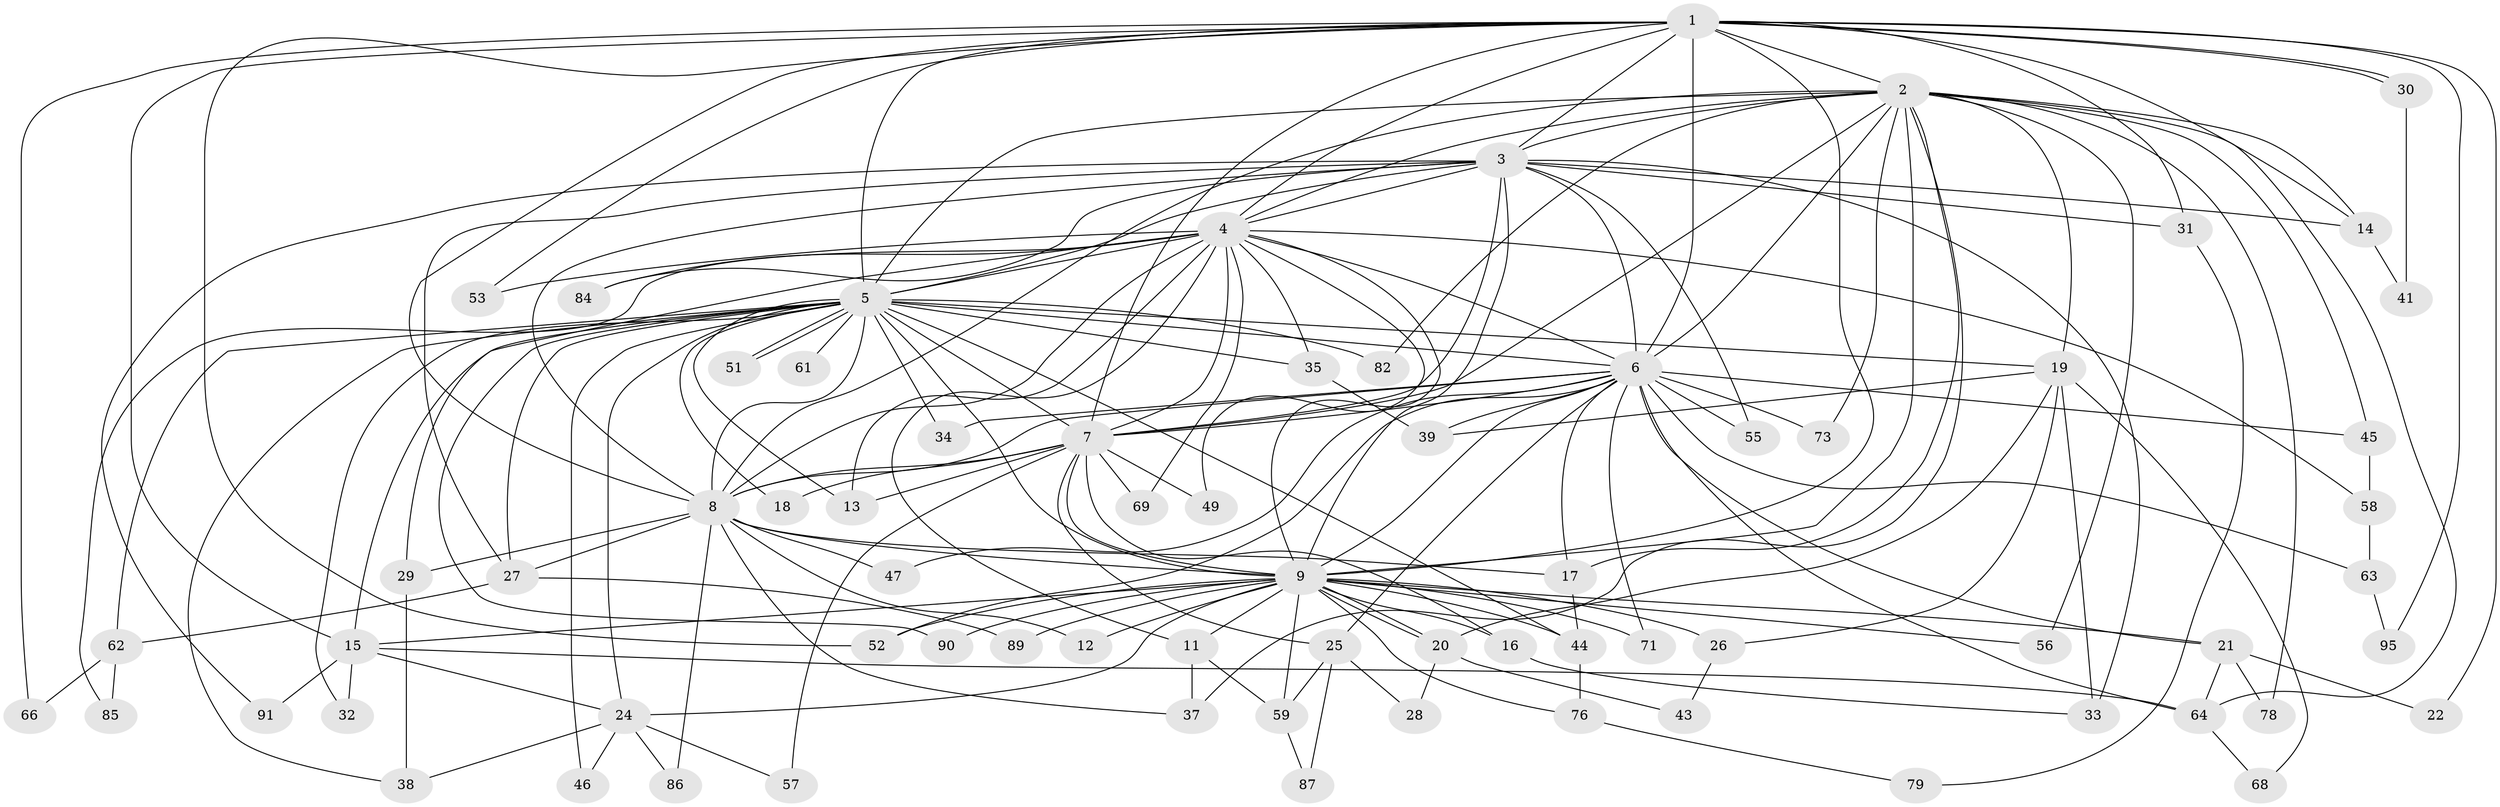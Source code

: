// original degree distribution, {20: 0.021052631578947368, 17: 0.021052631578947368, 21: 0.010526315789473684, 29: 0.010526315789473684, 24: 0.021052631578947368, 16: 0.010526315789473684, 11: 0.010526315789473684, 4: 0.06315789473684211, 2: 0.5578947368421052, 3: 0.18947368421052632, 7: 0.031578947368421054, 5: 0.042105263157894736, 6: 0.010526315789473684}
// Generated by graph-tools (version 1.1) at 2025/10/02/27/25 16:10:59]
// undirected, 72 vertices, 177 edges
graph export_dot {
graph [start="1"]
  node [color=gray90,style=filled];
  1 [super="+60"];
  2 [super="+92"];
  3 [super="+72"];
  4 [super="+42"];
  5 [super="+36"];
  6 [super="+50"];
  7 [super="+23"];
  8 [super="+75"];
  9 [super="+10"];
  11 [super="+93"];
  12;
  13 [super="+54"];
  14;
  15 [super="+65"];
  16;
  17;
  18;
  19;
  20 [super="+80"];
  21 [super="+88"];
  22;
  24 [super="+81"];
  25;
  26;
  27 [super="+40"];
  28;
  29;
  30;
  31;
  32;
  33 [super="+48"];
  34;
  35;
  37;
  38 [super="+77"];
  39 [super="+83"];
  41;
  43;
  44 [super="+74"];
  45;
  46;
  47;
  49;
  51;
  52 [super="+67"];
  53;
  55;
  56;
  57;
  58;
  59 [super="+94"];
  61;
  62;
  63;
  64 [super="+70"];
  66;
  68;
  69;
  71;
  73;
  76;
  78;
  79;
  82;
  84;
  85;
  86;
  87;
  89;
  90;
  91;
  95;
  1 -- 2;
  1 -- 3;
  1 -- 4;
  1 -- 5;
  1 -- 6 [weight=2];
  1 -- 7;
  1 -- 8;
  1 -- 9 [weight=2];
  1 -- 15;
  1 -- 22;
  1 -- 30;
  1 -- 30;
  1 -- 31;
  1 -- 52;
  1 -- 53;
  1 -- 66;
  1 -- 95;
  1 -- 14;
  2 -- 3;
  2 -- 4;
  2 -- 5 [weight=2];
  2 -- 6;
  2 -- 7;
  2 -- 8;
  2 -- 9 [weight=2];
  2 -- 14;
  2 -- 17;
  2 -- 19;
  2 -- 37;
  2 -- 45;
  2 -- 56;
  2 -- 64;
  2 -- 73;
  2 -- 78;
  2 -- 82;
  3 -- 4;
  3 -- 5;
  3 -- 6;
  3 -- 7;
  3 -- 8;
  3 -- 9 [weight=2];
  3 -- 14;
  3 -- 27 [weight=2];
  3 -- 31;
  3 -- 55;
  3 -- 84;
  3 -- 91;
  3 -- 33;
  4 -- 5;
  4 -- 6 [weight=2];
  4 -- 7 [weight=2];
  4 -- 8;
  4 -- 9 [weight=2];
  4 -- 11;
  4 -- 13;
  4 -- 29;
  4 -- 35;
  4 -- 49;
  4 -- 53;
  4 -- 58;
  4 -- 69;
  4 -- 84;
  4 -- 85;
  5 -- 6;
  5 -- 7 [weight=2];
  5 -- 8;
  5 -- 9 [weight=2];
  5 -- 15;
  5 -- 18;
  5 -- 19;
  5 -- 24;
  5 -- 32;
  5 -- 34;
  5 -- 35;
  5 -- 38;
  5 -- 46;
  5 -- 51;
  5 -- 51;
  5 -- 61 [weight=2];
  5 -- 62;
  5 -- 82;
  5 -- 90;
  5 -- 27;
  5 -- 13;
  5 -- 44;
  6 -- 7;
  6 -- 8;
  6 -- 9 [weight=2];
  6 -- 17;
  6 -- 21;
  6 -- 25;
  6 -- 34;
  6 -- 39;
  6 -- 45;
  6 -- 47;
  6 -- 55;
  6 -- 63;
  6 -- 71;
  6 -- 73;
  6 -- 52;
  6 -- 64;
  7 -- 8;
  7 -- 9 [weight=2];
  7 -- 13;
  7 -- 16;
  7 -- 18;
  7 -- 25;
  7 -- 49;
  7 -- 57;
  7 -- 69;
  8 -- 9 [weight=2];
  8 -- 12;
  8 -- 27;
  8 -- 29;
  8 -- 37;
  8 -- 47;
  8 -- 86;
  8 -- 17;
  9 -- 11;
  9 -- 12;
  9 -- 16;
  9 -- 20;
  9 -- 20;
  9 -- 21;
  9 -- 26;
  9 -- 44;
  9 -- 52;
  9 -- 59;
  9 -- 71;
  9 -- 76;
  9 -- 89;
  9 -- 56;
  9 -- 90;
  9 -- 15;
  9 -- 24;
  11 -- 59;
  11 -- 37;
  14 -- 41;
  15 -- 24;
  15 -- 32;
  15 -- 64;
  15 -- 91;
  16 -- 33;
  17 -- 44;
  19 -- 26;
  19 -- 33;
  19 -- 39;
  19 -- 68;
  19 -- 20;
  20 -- 28;
  20 -- 43;
  21 -- 22;
  21 -- 78;
  21 -- 64;
  24 -- 46;
  24 -- 57;
  24 -- 86;
  24 -- 38;
  25 -- 28;
  25 -- 59;
  25 -- 87;
  26 -- 43;
  27 -- 62;
  27 -- 89;
  29 -- 38;
  30 -- 41;
  31 -- 79;
  35 -- 39;
  44 -- 76;
  45 -- 58;
  58 -- 63;
  59 -- 87;
  62 -- 66;
  62 -- 85;
  63 -- 95;
  64 -- 68;
  76 -- 79;
}
